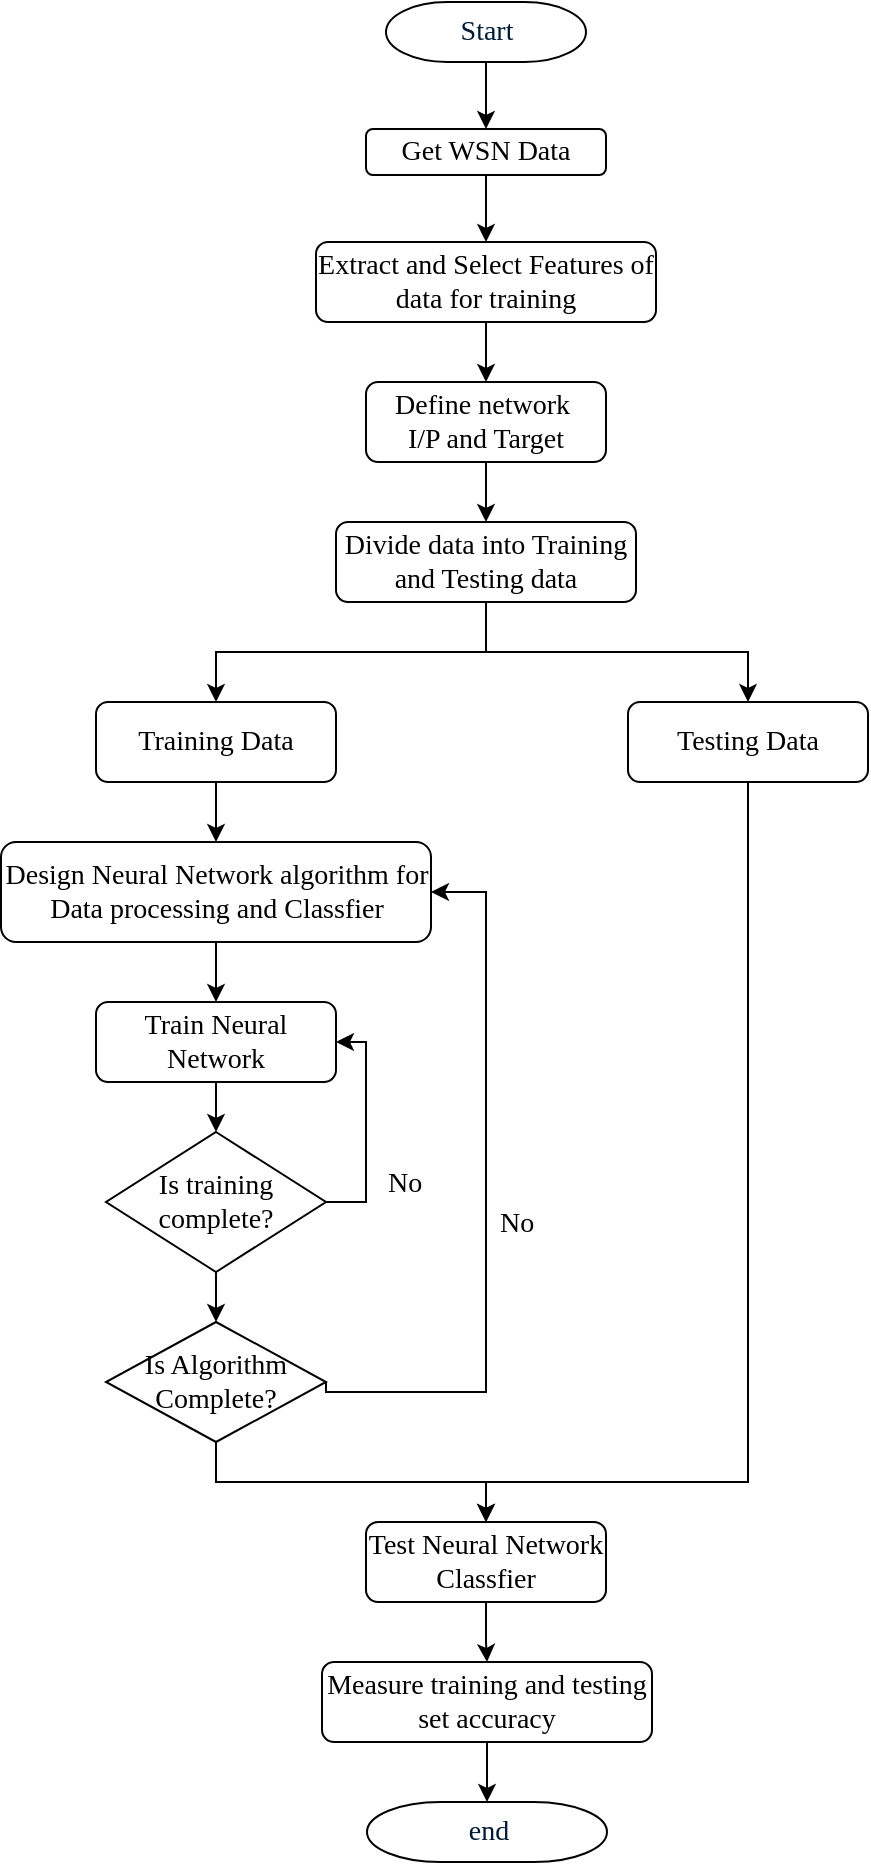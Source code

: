 <mxfile version="10.6.7" type="device"><diagram id="6a731a19-8d31-9384-78a2-239565b7b9f0" name="Page-1"><mxGraphModel dx="779" dy="456" grid="1" gridSize="10" guides="1" tooltips="1" connect="1" arrows="1" fold="1" page="1" pageScale="1" pageWidth="1169" pageHeight="827" background="#ffffff" math="0" shadow="0"><root><mxCell id="0"/><mxCell id="1" parent="0"/><mxCell id="4f69csGcCHu3OYL6El0M-40" style="edgeStyle=orthogonalEdgeStyle;rounded=0;orthogonalLoop=1;jettySize=auto;html=1;exitX=0.5;exitY=1;exitDx=0;exitDy=0;exitPerimeter=0;" edge="1" parent="1" source="2" target="QhRcOdsy6IcfRKh_Nb11-63"><mxGeometry relative="1" as="geometry"/></mxCell><mxCell id="2" value="Start" style="shape=mxgraph.flowchart.terminator;fillColor=#FFFFFF;strokeColor=#000000;strokeWidth=1;gradientColor=none;gradientDirection=north;fontColor=#001933;fontStyle=0;html=1;fontFamily=Times New Roman;fontSize=14;" parent="1" vertex="1"><mxGeometry x="280" y="10" width="100" height="30" as="geometry"/></mxCell><mxCell id="40" value="end" style="shape=mxgraph.flowchart.terminator;fillColor=#FFFFFF;strokeColor=#000000;strokeWidth=1;gradientColor=none;gradientDirection=north;fontColor=#001933;fontStyle=0;html=1;fontFamily=Times New Roman;fontSize=14;" parent="1" vertex="1"><mxGeometry x="270.5" y="910" width="120" height="30" as="geometry"/></mxCell><mxCell id="4f69csGcCHu3OYL6El0M-43" style="edgeStyle=orthogonalEdgeStyle;rounded=0;orthogonalLoop=1;jettySize=auto;html=1;exitX=0.5;exitY=1;exitDx=0;exitDy=0;" edge="1" parent="1" source="QhRcOdsy6IcfRKh_Nb11-61" target="QhRcOdsy6IcfRKh_Nb11-64"><mxGeometry relative="1" as="geometry"/></mxCell><mxCell id="QhRcOdsy6IcfRKh_Nb11-61" value="&lt;div&gt;Define network&amp;nbsp;&lt;/div&gt;&lt;div&gt;I/P and Target&lt;/div&gt;" style="rounded=1;whiteSpace=wrap;html=1;fontFamily=Times New Roman;fontSize=14;strokeWidth=1;" parent="1" vertex="1"><mxGeometry x="270" y="200" width="120" height="40" as="geometry"/></mxCell><mxCell id="4f69csGcCHu3OYL6El0M-42" style="edgeStyle=orthogonalEdgeStyle;rounded=0;orthogonalLoop=1;jettySize=auto;html=1;exitX=0.5;exitY=1;exitDx=0;exitDy=0;entryX=0.5;entryY=0;entryDx=0;entryDy=0;" edge="1" parent="1" source="QhRcOdsy6IcfRKh_Nb11-62" target="QhRcOdsy6IcfRKh_Nb11-61"><mxGeometry relative="1" as="geometry"/></mxCell><mxCell id="QhRcOdsy6IcfRKh_Nb11-62" value="Extract and Select Features of data for training&lt;br&gt;" style="rounded=1;whiteSpace=wrap;html=1;fontFamily=Times New Roman;fontSize=14;strokeWidth=1;" parent="1" vertex="1"><mxGeometry x="245" y="130" width="170" height="40" as="geometry"/></mxCell><mxCell id="4f69csGcCHu3OYL6El0M-41" style="edgeStyle=orthogonalEdgeStyle;rounded=0;orthogonalLoop=1;jettySize=auto;html=1;exitX=0.5;exitY=1;exitDx=0;exitDy=0;" edge="1" parent="1" source="QhRcOdsy6IcfRKh_Nb11-63" target="QhRcOdsy6IcfRKh_Nb11-62"><mxGeometry relative="1" as="geometry"/></mxCell><mxCell id="QhRcOdsy6IcfRKh_Nb11-63" value="Get WSN Data&lt;br&gt;" style="rounded=1;whiteSpace=wrap;html=1;fontFamily=Times New Roman;fontSize=14;strokeWidth=1;" parent="1" vertex="1"><mxGeometry x="270" y="73.5" width="120" height="23" as="geometry"/></mxCell><mxCell id="QhRcOdsy6IcfRKh_Nb11-69" style="edgeStyle=orthogonalEdgeStyle;rounded=0;orthogonalLoop=1;jettySize=auto;html=1;exitX=0.5;exitY=1;exitDx=0;exitDy=0;strokeWidth=1;fontFamily=Times New Roman;fontSize=14;" parent="1" source="QhRcOdsy6IcfRKh_Nb11-64" target="QhRcOdsy6IcfRKh_Nb11-67" edge="1"><mxGeometry relative="1" as="geometry"/></mxCell><mxCell id="QhRcOdsy6IcfRKh_Nb11-70" style="edgeStyle=orthogonalEdgeStyle;rounded=0;orthogonalLoop=1;jettySize=auto;html=1;exitX=0.5;exitY=1;exitDx=0;exitDy=0;strokeWidth=1;fontFamily=Times New Roman;fontSize=14;" parent="1" source="QhRcOdsy6IcfRKh_Nb11-64" target="QhRcOdsy6IcfRKh_Nb11-68" edge="1"><mxGeometry relative="1" as="geometry"/></mxCell><mxCell id="QhRcOdsy6IcfRKh_Nb11-64" value="&lt;div&gt;Divide data into Training and Testing data&lt;/div&gt;" style="rounded=1;whiteSpace=wrap;html=1;fontFamily=Times New Roman;fontSize=14;strokeWidth=1;" parent="1" vertex="1"><mxGeometry x="255" y="270" width="150" height="40" as="geometry"/></mxCell><mxCell id="QhRcOdsy6IcfRKh_Nb11-72" style="edgeStyle=orthogonalEdgeStyle;rounded=0;orthogonalLoop=1;jettySize=auto;html=1;exitX=0.5;exitY=1;exitDx=0;exitDy=0;strokeWidth=1;fontFamily=Times New Roman;fontSize=14;" parent="1" source="QhRcOdsy6IcfRKh_Nb11-67" target="QhRcOdsy6IcfRKh_Nb11-71" edge="1"><mxGeometry relative="1" as="geometry"/></mxCell><mxCell id="QhRcOdsy6IcfRKh_Nb11-67" value="Training Data" style="rounded=1;whiteSpace=wrap;html=1;strokeWidth=1;fontFamily=Times New Roman;fontSize=14;" parent="1" vertex="1"><mxGeometry x="135" y="360" width="120" height="40" as="geometry"/></mxCell><mxCell id="4f69csGcCHu3OYL6El0M-44" style="edgeStyle=orthogonalEdgeStyle;rounded=0;orthogonalLoop=1;jettySize=auto;html=1;exitX=0.5;exitY=1;exitDx=0;exitDy=0;entryX=0.5;entryY=0;entryDx=0;entryDy=0;" edge="1" parent="1" source="QhRcOdsy6IcfRKh_Nb11-68" target="QhRcOdsy6IcfRKh_Nb11-87"><mxGeometry relative="1" as="geometry"><Array as="points"><mxPoint x="461" y="750"/><mxPoint x="330" y="750"/></Array></mxGeometry></mxCell><mxCell id="QhRcOdsy6IcfRKh_Nb11-68" value="Testing Data" style="rounded=1;whiteSpace=wrap;html=1;strokeWidth=1;fontFamily=Times New Roman;fontSize=14;" parent="1" vertex="1"><mxGeometry x="401" y="360" width="120" height="40" as="geometry"/></mxCell><mxCell id="QhRcOdsy6IcfRKh_Nb11-84" style="edgeStyle=orthogonalEdgeStyle;rounded=0;orthogonalLoop=1;jettySize=auto;html=1;exitX=0.5;exitY=1;exitDx=0;exitDy=0;strokeWidth=1;fontFamily=Times New Roman;fontSize=14;" parent="1" source="QhRcOdsy6IcfRKh_Nb11-71" target="QhRcOdsy6IcfRKh_Nb11-73" edge="1"><mxGeometry relative="1" as="geometry"/></mxCell><mxCell id="QhRcOdsy6IcfRKh_Nb11-71" value="Design Neural Network algorithm for Data processing and Classfier" style="rounded=1;whiteSpace=wrap;html=1;strokeWidth=1;fontFamily=Times New Roman;fontSize=14;" parent="1" vertex="1"><mxGeometry x="87.5" y="430" width="215" height="50" as="geometry"/></mxCell><mxCell id="QhRcOdsy6IcfRKh_Nb11-78" style="edgeStyle=orthogonalEdgeStyle;rounded=0;orthogonalLoop=1;jettySize=auto;html=1;exitX=0.5;exitY=1;exitDx=0;exitDy=0;entryX=0.5;entryY=0;entryDx=0;entryDy=0;strokeWidth=1;fontFamily=Times New Roman;fontSize=14;" parent="1" source="QhRcOdsy6IcfRKh_Nb11-73" target="QhRcOdsy6IcfRKh_Nb11-77" edge="1"><mxGeometry relative="1" as="geometry"/></mxCell><mxCell id="QhRcOdsy6IcfRKh_Nb11-73" value="Train Neural Network" style="rounded=1;whiteSpace=wrap;html=1;strokeWidth=1;fontFamily=Times New Roman;fontSize=14;" parent="1" vertex="1"><mxGeometry x="135" y="510" width="120" height="40" as="geometry"/></mxCell><mxCell id="QhRcOdsy6IcfRKh_Nb11-79" style="edgeStyle=orthogonalEdgeStyle;rounded=0;orthogonalLoop=1;jettySize=auto;html=1;exitX=1;exitY=0.5;exitDx=0;exitDy=0;entryX=1;entryY=0.5;entryDx=0;entryDy=0;strokeWidth=1;fontFamily=Times New Roman;fontSize=14;" parent="1" source="QhRcOdsy6IcfRKh_Nb11-77" target="QhRcOdsy6IcfRKh_Nb11-73" edge="1"><mxGeometry relative="1" as="geometry"/></mxCell><mxCell id="QhRcOdsy6IcfRKh_Nb11-85" style="edgeStyle=orthogonalEdgeStyle;rounded=0;orthogonalLoop=1;jettySize=auto;html=1;exitX=0.5;exitY=1;exitDx=0;exitDy=0;entryX=0.5;entryY=0;entryDx=0;entryDy=0;strokeWidth=1;fontFamily=Times New Roman;fontSize=14;" parent="1" source="QhRcOdsy6IcfRKh_Nb11-77" target="QhRcOdsy6IcfRKh_Nb11-81" edge="1"><mxGeometry relative="1" as="geometry"/></mxCell><mxCell id="QhRcOdsy6IcfRKh_Nb11-77" value="Is training complete?" style="rhombus;whiteSpace=wrap;html=1;strokeWidth=1;fontFamily=Times New Roman;fontSize=14;" parent="1" vertex="1"><mxGeometry x="140" y="575" width="110" height="70" as="geometry"/></mxCell><mxCell id="QhRcOdsy6IcfRKh_Nb11-80" value="No" style="text;html=1;resizable=0;points=[];autosize=1;align=left;verticalAlign=top;spacingTop=-4;fontSize=14;fontFamily=Times New Roman;" parent="1" vertex="1"><mxGeometry x="279" y="590" width="30" height="20" as="geometry"/></mxCell><mxCell id="QhRcOdsy6IcfRKh_Nb11-82" style="edgeStyle=orthogonalEdgeStyle;rounded=0;orthogonalLoop=1;jettySize=auto;html=1;exitX=1;exitY=0.5;exitDx=0;exitDy=0;entryX=1;entryY=0.5;entryDx=0;entryDy=0;strokeWidth=1;fontFamily=Times New Roman;fontSize=14;" parent="1" source="QhRcOdsy6IcfRKh_Nb11-81" target="QhRcOdsy6IcfRKh_Nb11-71" edge="1"><mxGeometry relative="1" as="geometry"><Array as="points"><mxPoint x="330" y="705"/><mxPoint x="330" y="455"/></Array></mxGeometry></mxCell><mxCell id="4f69csGcCHu3OYL6El0M-47" style="edgeStyle=orthogonalEdgeStyle;rounded=0;orthogonalLoop=1;jettySize=auto;html=1;exitX=0.5;exitY=1;exitDx=0;exitDy=0;" edge="1" parent="1" source="QhRcOdsy6IcfRKh_Nb11-81" target="QhRcOdsy6IcfRKh_Nb11-87"><mxGeometry relative="1" as="geometry"/></mxCell><mxCell id="QhRcOdsy6IcfRKh_Nb11-81" value="Is Algorithm Complete?" style="rhombus;whiteSpace=wrap;html=1;strokeWidth=1;fontFamily=Times New Roman;fontSize=14;" parent="1" vertex="1"><mxGeometry x="140" y="670" width="110" height="60" as="geometry"/></mxCell><mxCell id="QhRcOdsy6IcfRKh_Nb11-83" value="No" style="text;html=1;resizable=0;points=[];autosize=1;align=left;verticalAlign=top;spacingTop=-4;fontSize=14;fontFamily=Times New Roman;" parent="1" vertex="1"><mxGeometry x="335" y="610" width="30" height="20" as="geometry"/></mxCell><mxCell id="4f69csGcCHu3OYL6El0M-49" style="edgeStyle=orthogonalEdgeStyle;rounded=0;orthogonalLoop=1;jettySize=auto;html=1;exitX=0.5;exitY=1;exitDx=0;exitDy=0;" edge="1" parent="1" source="QhRcOdsy6IcfRKh_Nb11-87" target="QhRcOdsy6IcfRKh_Nb11-90"><mxGeometry relative="1" as="geometry"/></mxCell><mxCell id="QhRcOdsy6IcfRKh_Nb11-87" value="Test Neural Network Classfier" style="rounded=1;whiteSpace=wrap;html=1;strokeWidth=1;fontFamily=Times New Roman;fontSize=14;" parent="1" vertex="1"><mxGeometry x="270" y="770" width="120" height="40" as="geometry"/></mxCell><mxCell id="QhRcOdsy6IcfRKh_Nb11-92" style="edgeStyle=orthogonalEdgeStyle;rounded=0;orthogonalLoop=1;jettySize=auto;html=1;exitX=0.5;exitY=1;exitDx=0;exitDy=0;strokeWidth=1;fontFamily=Times New Roman;fontSize=14;" parent="1" source="QhRcOdsy6IcfRKh_Nb11-90" target="40" edge="1"><mxGeometry relative="1" as="geometry"/></mxCell><mxCell id="QhRcOdsy6IcfRKh_Nb11-90" value="Measure training and testing set accuracy" style="rounded=1;whiteSpace=wrap;html=1;strokeWidth=1;fontFamily=Times New Roman;fontSize=14;" parent="1" vertex="1"><mxGeometry x="248" y="840" width="165" height="40" as="geometry"/></mxCell></root></mxGraphModel></diagram></mxfile>